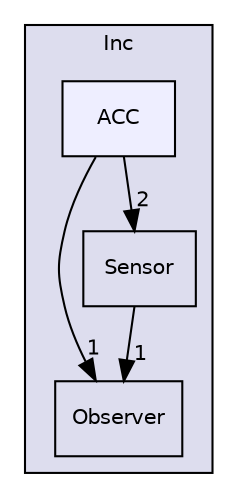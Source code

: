 digraph "Inc/ACC" {
  compound=true
  node [ fontsize="10", fontname="Helvetica"];
  edge [ labelfontsize="10", labelfontname="Helvetica"];
  subgraph clusterdir_f93dfce691d792349f1c14ede440e2e6 {
    graph [ bgcolor="#ddddee", pencolor="black", label="Inc" fontname="Helvetica", fontsize="10", URL="dir_f93dfce691d792349f1c14ede440e2e6.html"]
  dir_4bd9f3a81803dd66bd1625c33d12cd83 [shape=box label="Observer" URL="dir_4bd9f3a81803dd66bd1625c33d12cd83.html"];
  dir_9b975ef01dedd08ea29512ae5ba77eab [shape=box label="Sensor" URL="dir_9b975ef01dedd08ea29512ae5ba77eab.html"];
  dir_2aa4f2c238eacc7522d9cb7d44dcc913 [shape=box, label="ACC", style="filled", fillcolor="#eeeeff", pencolor="black", URL="dir_2aa4f2c238eacc7522d9cb7d44dcc913.html"];
  }
  dir_9b975ef01dedd08ea29512ae5ba77eab->dir_4bd9f3a81803dd66bd1625c33d12cd83 [headlabel="1", labeldistance=1.5 headhref="dir_000005_000004.html"];
  dir_2aa4f2c238eacc7522d9cb7d44dcc913->dir_4bd9f3a81803dd66bd1625c33d12cd83 [headlabel="1", labeldistance=1.5 headhref="dir_000001_000004.html"];
  dir_2aa4f2c238eacc7522d9cb7d44dcc913->dir_9b975ef01dedd08ea29512ae5ba77eab [headlabel="2", labeldistance=1.5 headhref="dir_000001_000005.html"];
}
